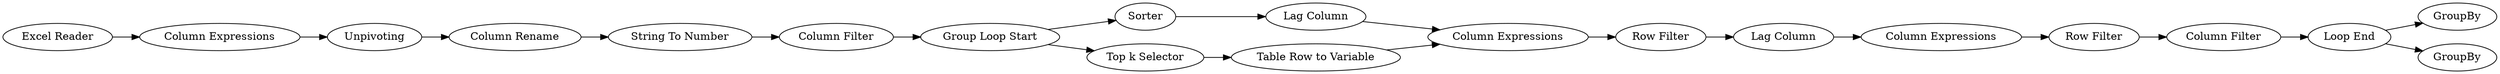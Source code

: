 digraph {
	1 [label="Excel Reader"]
	2 [label="Column Expressions"]
	3 [label=Unpivoting]
	4 [label="Column Rename"]
	5 [label="Column Filter"]
	6 [label="Group Loop Start"]
	7 [label=Sorter]
	8 [label="Lag Column"]
	9 [label="Column Expressions"]
	10 [label="Row Filter"]
	11 [label="Lag Column"]
	12 [label="Column Expressions"]
	13 [label="String To Number"]
	14 [label="Top k Selector"]
	15 [label="Table Row to Variable"]
	16 [label="Row Filter"]
	17 [label="Column Filter"]
	18 [label="Loop End"]
	19 [label=GroupBy]
	20 [label=GroupBy]
	1 -> 2
	2 -> 3
	3 -> 4
	4 -> 13
	5 -> 6
	6 -> 7
	6 -> 14
	7 -> 8
	8 -> 9
	9 -> 10
	10 -> 11
	11 -> 12
	12 -> 16
	13 -> 5
	14 -> 15
	15 -> 9
	16 -> 17
	17 -> 18
	18 -> 19
	18 -> 20
	rankdir=LR
}
